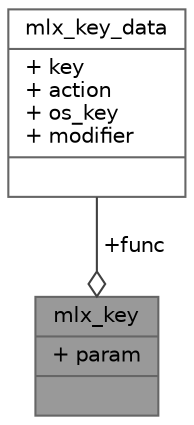 digraph "mlx_key"
{
 // INTERACTIVE_SVG=YES
 // LATEX_PDF_SIZE
  bgcolor="transparent";
  edge [fontname=Helvetica,fontsize=10,labelfontname=Helvetica,labelfontsize=10];
  node [fontname=Helvetica,fontsize=10,shape=box,height=0.2,width=0.4];
  Node1 [shape=record,label="{mlx_key\n|+ param\l|}",height=0.2,width=0.4,color="gray40", fillcolor="grey60", style="filled", fontcolor="black",tooltip=" "];
  Node2 -> Node1 [color="grey25",style="solid",label=" +func" ,arrowhead="odiamond"];
  Node2 [shape=record,label="{mlx_key_data\n|+ key\l+ action\l+ os_key\l+ modifier\l|}",height=0.2,width=0.4,color="gray40", fillcolor="white", style="filled",URL="$structmlx__key__data.html",tooltip=" "];
}
